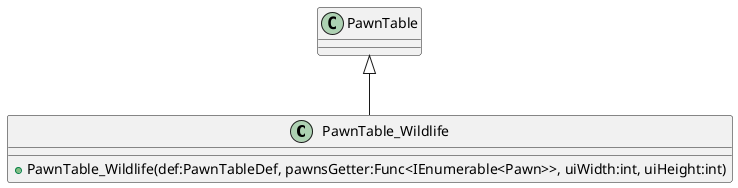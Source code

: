 @startuml
class PawnTable_Wildlife {
    + PawnTable_Wildlife(def:PawnTableDef, pawnsGetter:Func<IEnumerable<Pawn>>, uiWidth:int, uiHeight:int)
}
PawnTable <|-- PawnTable_Wildlife
@enduml
